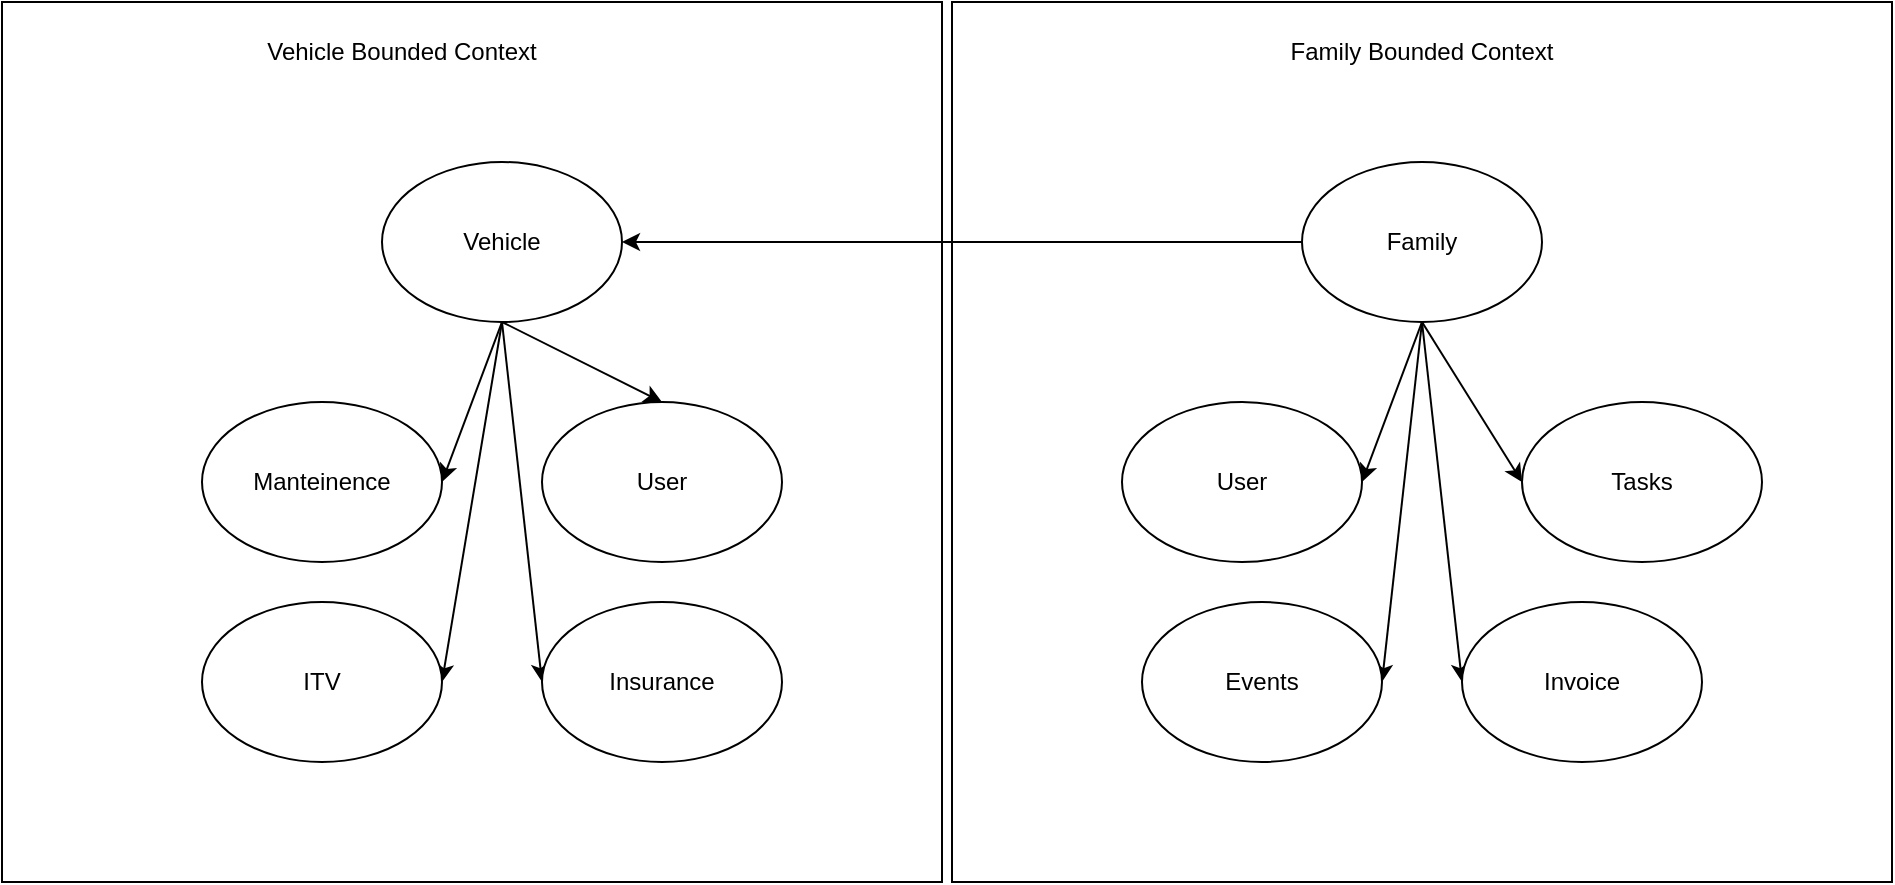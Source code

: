 <mxfile>
    <diagram id="AfFvhsKPI8nyJ9YNc8A3" name="Page-1">
        <mxGraphModel dx="1216" dy="779" grid="1" gridSize="10" guides="1" tooltips="1" connect="1" arrows="1" fold="1" page="1" pageScale="1" pageWidth="108000" pageHeight="72000" math="0" shadow="0">
            <root>
                <mxCell id="0"/>
                <mxCell id="1" parent="0"/>
                <mxCell id="23" value="" style="rounded=0;whiteSpace=wrap;html=1;fillColor=none;" vertex="1" parent="1">
                    <mxGeometry x="60" y="120" width="470" height="440" as="geometry"/>
                </mxCell>
                <mxCell id="25" value="" style="rounded=0;whiteSpace=wrap;html=1;fillColor=none;" vertex="1" parent="1">
                    <mxGeometry x="535" y="120" width="470" height="440" as="geometry"/>
                </mxCell>
                <mxCell id="2" value="User" style="ellipse;whiteSpace=wrap;html=1;" vertex="1" parent="1">
                    <mxGeometry x="620" y="320" width="120" height="80" as="geometry"/>
                </mxCell>
                <mxCell id="8" style="edgeStyle=none;html=1;exitX=0.5;exitY=1;exitDx=0;exitDy=0;entryX=1;entryY=0.5;entryDx=0;entryDy=0;" edge="1" parent="1" source="3" target="5">
                    <mxGeometry relative="1" as="geometry"/>
                </mxCell>
                <mxCell id="10" style="edgeStyle=none;html=1;exitX=0.5;exitY=1;exitDx=0;exitDy=0;entryX=0;entryY=0.5;entryDx=0;entryDy=0;" edge="1" parent="1" source="3" target="6">
                    <mxGeometry relative="1" as="geometry"/>
                </mxCell>
                <mxCell id="18" style="edgeStyle=none;html=1;exitX=0.5;exitY=1;exitDx=0;exitDy=0;entryX=0;entryY=0.5;entryDx=0;entryDy=0;" edge="1" parent="1" source="3" target="4">
                    <mxGeometry relative="1" as="geometry"/>
                </mxCell>
                <mxCell id="20" style="edgeStyle=none;html=1;exitX=0.5;exitY=1;exitDx=0;exitDy=0;entryX=1;entryY=0.5;entryDx=0;entryDy=0;" edge="1" parent="1" source="3" target="2">
                    <mxGeometry relative="1" as="geometry"/>
                </mxCell>
                <mxCell id="28" style="edgeStyle=none;html=1;exitX=0;exitY=0.5;exitDx=0;exitDy=0;" edge="1" parent="1" source="3" target="11">
                    <mxGeometry relative="1" as="geometry"/>
                </mxCell>
                <mxCell id="3" value="Family" style="ellipse;whiteSpace=wrap;html=1;" vertex="1" parent="1">
                    <mxGeometry x="710" y="200" width="120" height="80" as="geometry"/>
                </mxCell>
                <mxCell id="4" value="Tasks" style="ellipse;whiteSpace=wrap;html=1;" vertex="1" parent="1">
                    <mxGeometry x="820" y="320" width="120" height="80" as="geometry"/>
                </mxCell>
                <mxCell id="5" value="Events" style="ellipse;whiteSpace=wrap;html=1;" vertex="1" parent="1">
                    <mxGeometry x="630" y="420" width="120" height="80" as="geometry"/>
                </mxCell>
                <mxCell id="6" value="Invoice" style="ellipse;whiteSpace=wrap;html=1;" vertex="1" parent="1">
                    <mxGeometry x="790" y="420" width="120" height="80" as="geometry"/>
                </mxCell>
                <mxCell id="15" style="edgeStyle=none;html=1;exitX=0.5;exitY=1;exitDx=0;exitDy=0;entryX=1;entryY=0.5;entryDx=0;entryDy=0;" edge="1" parent="1" source="11" target="12">
                    <mxGeometry relative="1" as="geometry"/>
                </mxCell>
                <mxCell id="16" style="edgeStyle=none;html=1;exitX=0.5;exitY=1;exitDx=0;exitDy=0;entryX=1;entryY=0.5;entryDx=0;entryDy=0;" edge="1" parent="1" source="11" target="13">
                    <mxGeometry relative="1" as="geometry"/>
                </mxCell>
                <mxCell id="17" style="edgeStyle=none;html=1;exitX=0.5;exitY=1;exitDx=0;exitDy=0;entryX=0;entryY=0.5;entryDx=0;entryDy=0;" edge="1" parent="1" source="11" target="14">
                    <mxGeometry relative="1" as="geometry"/>
                </mxCell>
                <mxCell id="31" style="edgeStyle=none;html=1;exitX=0.5;exitY=1;exitDx=0;exitDy=0;entryX=0.5;entryY=0;entryDx=0;entryDy=0;" edge="1" parent="1" source="11" target="21">
                    <mxGeometry relative="1" as="geometry"/>
                </mxCell>
                <mxCell id="11" value="Vehicle" style="ellipse;whiteSpace=wrap;html=1;" vertex="1" parent="1">
                    <mxGeometry x="250" y="200" width="120" height="80" as="geometry"/>
                </mxCell>
                <mxCell id="12" value="Manteinence" style="ellipse;whiteSpace=wrap;html=1;" vertex="1" parent="1">
                    <mxGeometry x="160" y="320" width="120" height="80" as="geometry"/>
                </mxCell>
                <mxCell id="13" value="ITV" style="ellipse;whiteSpace=wrap;html=1;" vertex="1" parent="1">
                    <mxGeometry x="160" y="420" width="120" height="80" as="geometry"/>
                </mxCell>
                <mxCell id="14" value="Insurance" style="ellipse;whiteSpace=wrap;html=1;" vertex="1" parent="1">
                    <mxGeometry x="330" y="420" width="120" height="80" as="geometry"/>
                </mxCell>
                <mxCell id="21" value="User" style="ellipse;whiteSpace=wrap;html=1;" vertex="1" parent="1">
                    <mxGeometry x="330" y="320" width="120" height="80" as="geometry"/>
                </mxCell>
                <mxCell id="24" value="Vehicle Bounded Context" style="text;html=1;strokeColor=none;fillColor=none;align=center;verticalAlign=middle;whiteSpace=wrap;rounded=0;" vertex="1" parent="1">
                    <mxGeometry x="180" y="130" width="160" height="30" as="geometry"/>
                </mxCell>
                <mxCell id="26" value="Family Bounded Context" style="text;html=1;strokeColor=none;fillColor=none;align=center;verticalAlign=middle;whiteSpace=wrap;rounded=0;" vertex="1" parent="1">
                    <mxGeometry x="690" y="130" width="160" height="30" as="geometry"/>
                </mxCell>
            </root>
        </mxGraphModel>
    </diagram>
</mxfile>